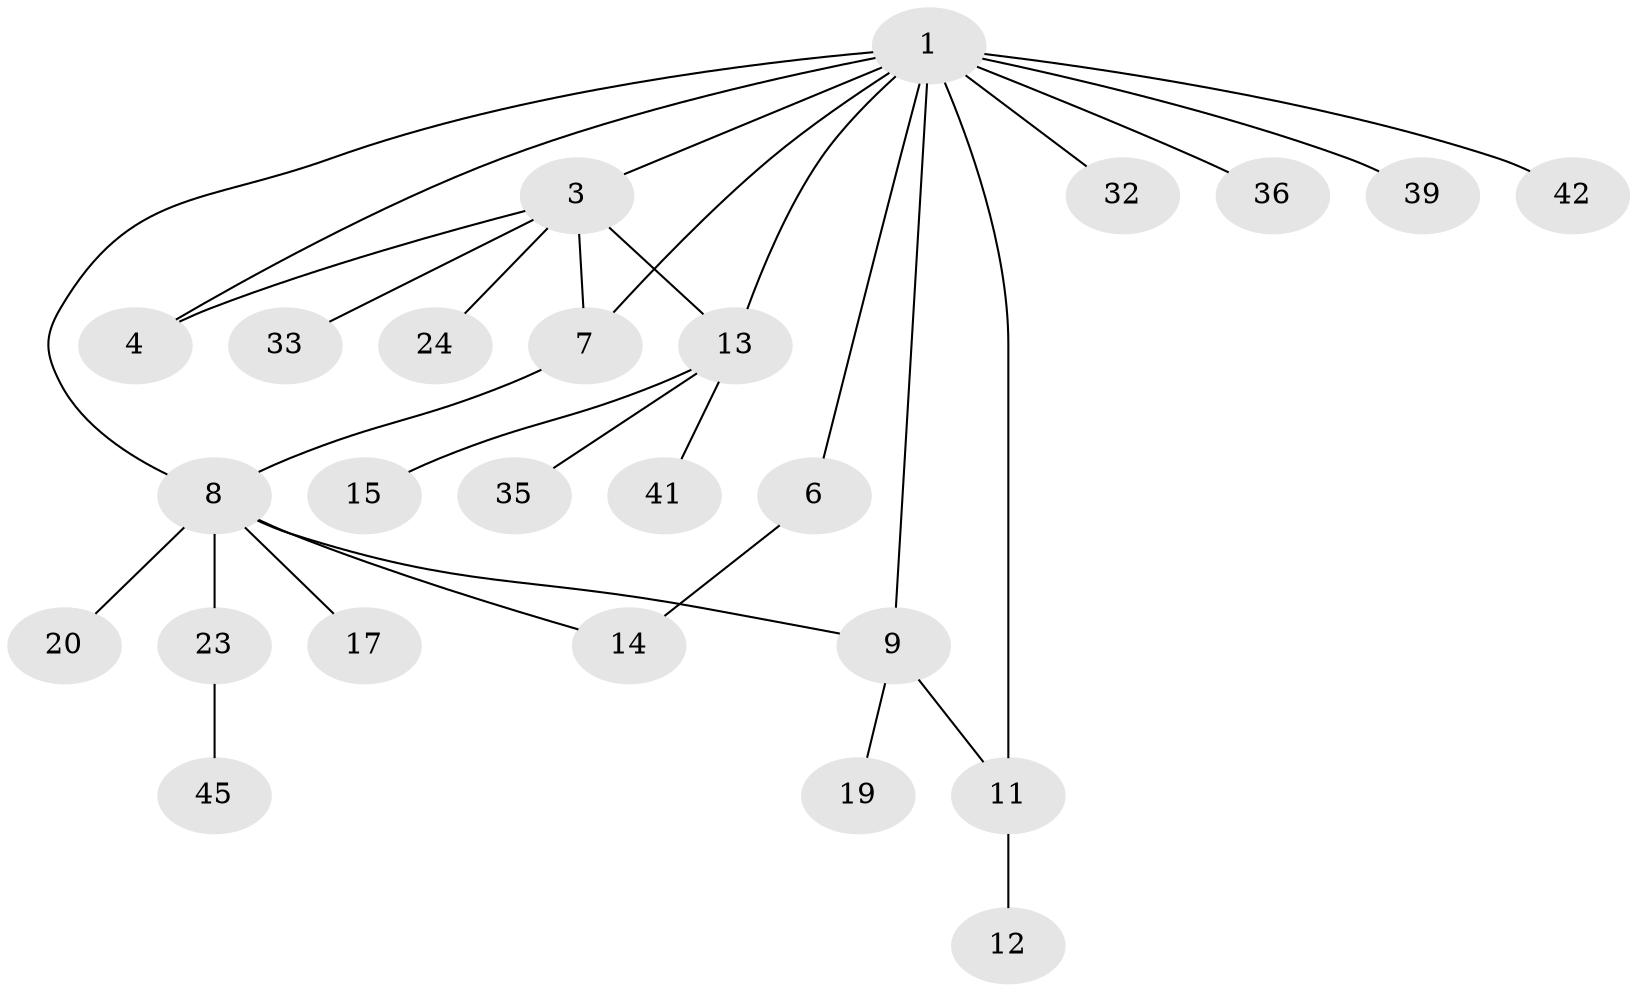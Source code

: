 // original degree distribution, {6: 0.02, 5: 0.04, 7: 0.04, 2: 0.16, 10: 0.02, 3: 0.1, 4: 0.02, 8: 0.02, 9: 0.02, 1: 0.56}
// Generated by graph-tools (version 1.1) at 2025/15/03/09/25 04:15:51]
// undirected, 25 vertices, 31 edges
graph export_dot {
graph [start="1"]
  node [color=gray90,style=filled];
  1 [super="+2+10+38+50+44"];
  3;
  4;
  6 [super="+22"];
  7 [super="+40"];
  8 [super="+30"];
  9 [super="+29+26+49+48"];
  11;
  12 [super="+27"];
  13 [super="+31+16"];
  14 [super="+25"];
  15;
  17 [super="+21+28+18+43"];
  19;
  20 [super="+46+34"];
  23;
  24;
  32;
  33;
  35 [super="+37"];
  36;
  39 [super="+47"];
  41;
  42;
  45;
  1 -- 8;
  1 -- 32;
  1 -- 3 [weight=2];
  1 -- 36;
  1 -- 4;
  1 -- 6;
  1 -- 7;
  1 -- 9 [weight=3];
  1 -- 39;
  1 -- 11;
  1 -- 42;
  1 -- 13;
  3 -- 4;
  3 -- 7;
  3 -- 13;
  3 -- 24;
  3 -- 33;
  6 -- 14;
  7 -- 8;
  8 -- 9;
  8 -- 14;
  8 -- 17;
  8 -- 20;
  8 -- 23;
  9 -- 11;
  9 -- 19;
  11 -- 12;
  13 -- 15;
  13 -- 35;
  13 -- 41;
  23 -- 45;
}

